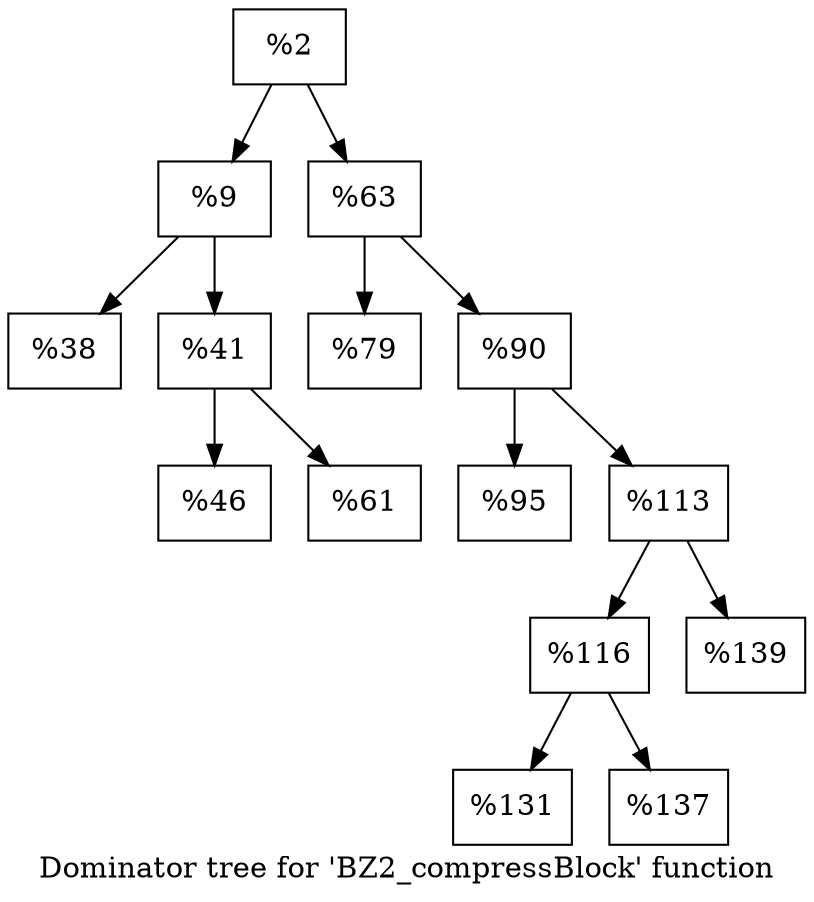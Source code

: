 digraph "Dominator tree for 'BZ2_compressBlock' function" {
	label="Dominator tree for 'BZ2_compressBlock' function";

	Node0x1fc2c30 [shape=record,label="{%2}"];
	Node0x1fc2c30 -> Node0x218c7f0;
	Node0x1fc2c30 -> Node0x2176e60;
	Node0x218c7f0 [shape=record,label="{%9}"];
	Node0x218c7f0 -> Node0x2137b80;
	Node0x218c7f0 -> Node0x2190f70;
	Node0x2137b80 [shape=record,label="{%38}"];
	Node0x2190f70 [shape=record,label="{%41}"];
	Node0x2190f70 -> Node0x21aba40;
	Node0x2190f70 -> Node0x2182b20;
	Node0x21aba40 [shape=record,label="{%46}"];
	Node0x2182b20 [shape=record,label="{%61}"];
	Node0x2176e60 [shape=record,label="{%63}"];
	Node0x2176e60 -> Node0x1f026d0;
	Node0x2176e60 -> Node0x1f20420;
	Node0x1f026d0 [shape=record,label="{%79}"];
	Node0x1f20420 [shape=record,label="{%90}"];
	Node0x1f20420 -> Node0x1fc6900;
	Node0x1f20420 -> Node0x1f30590;
	Node0x1fc6900 [shape=record,label="{%95}"];
	Node0x1f30590 [shape=record,label="{%113}"];
	Node0x1f30590 -> Node0x2213c10;
	Node0x1f30590 -> Node0x1fc1ad0;
	Node0x2213c10 [shape=record,label="{%116}"];
	Node0x2213c10 -> Node0x214d2b0;
	Node0x2213c10 -> Node0x213e790;
	Node0x214d2b0 [shape=record,label="{%131}"];
	Node0x213e790 [shape=record,label="{%137}"];
	Node0x1fc1ad0 [shape=record,label="{%139}"];
}
